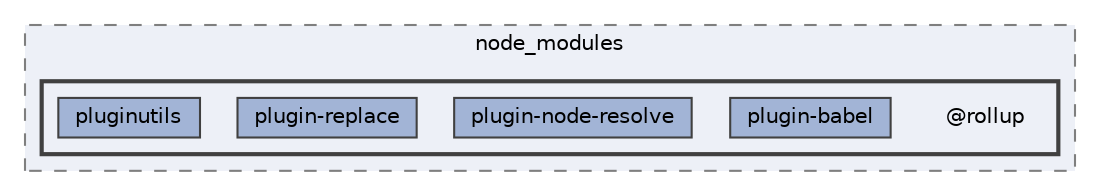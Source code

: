 digraph "pkiclassroomrescheduler/src/main/frontend/node_modules/@rollup"
{
 // LATEX_PDF_SIZE
  bgcolor="transparent";
  edge [fontname=Helvetica,fontsize=10,labelfontname=Helvetica,labelfontsize=10];
  node [fontname=Helvetica,fontsize=10,shape=box,height=0.2,width=0.4];
  compound=true
  subgraph clusterdir_72953eda66ccb3a2722c28e1c3e6c23b {
    graph [ bgcolor="#edf0f7", pencolor="grey50", label="node_modules", fontname=Helvetica,fontsize=10 style="filled,dashed", URL="dir_72953eda66ccb3a2722c28e1c3e6c23b.html",tooltip=""]
  subgraph clusterdir_4be0149ee6bc3e9e6fb9cecad01dd9fb {
    graph [ bgcolor="#edf0f7", pencolor="grey25", label="", fontname=Helvetica,fontsize=10 style="filled,bold", URL="dir_4be0149ee6bc3e9e6fb9cecad01dd9fb.html",tooltip=""]
    dir_4be0149ee6bc3e9e6fb9cecad01dd9fb [shape=plaintext, label="@rollup"];
  dir_4548b979c644bb0bba54778675ebb220 [label="plugin-babel", fillcolor="#a2b4d6", color="grey25", style="filled", URL="dir_4548b979c644bb0bba54778675ebb220.html",tooltip=""];
  dir_e7fee46b967948b60e953487fd93ff06 [label="plugin-node-resolve", fillcolor="#a2b4d6", color="grey25", style="filled", URL="dir_e7fee46b967948b60e953487fd93ff06.html",tooltip=""];
  dir_03e66921fbff4ace5096d4686719c8c1 [label="plugin-replace", fillcolor="#a2b4d6", color="grey25", style="filled", URL="dir_03e66921fbff4ace5096d4686719c8c1.html",tooltip=""];
  dir_9e3d5c5831d64140654a17366d30f80c [label="pluginutils", fillcolor="#a2b4d6", color="grey25", style="filled", URL="dir_9e3d5c5831d64140654a17366d30f80c.html",tooltip=""];
  }
  }
}
